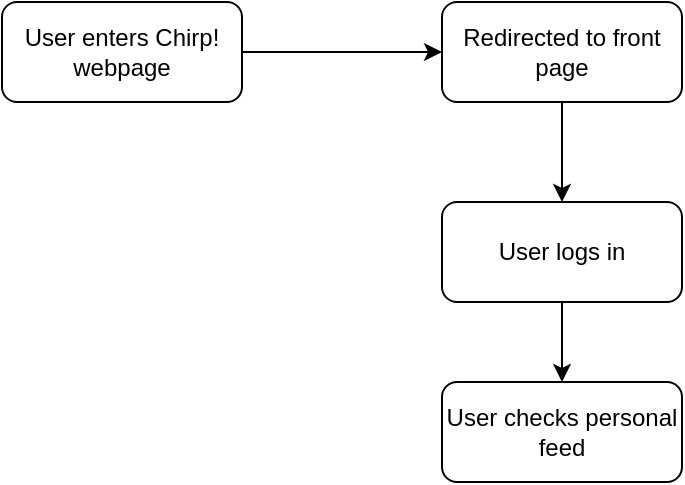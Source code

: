 <mxfile pages="2">
    <diagram name="UnAuthorized" id="7iGA7By36Y4b0SoPhv3E">
        <mxGraphModel dx="816" dy="312" grid="1" gridSize="10" guides="1" tooltips="1" connect="1" arrows="1" fold="1" page="1" pageScale="1" pageWidth="827" pageHeight="1169" math="0" shadow="0">
            <root>
                <mxCell id="0"/>
                <mxCell id="1" parent="0"/>
                <mxCell id="LNXX1sQD1SwC8qZikEQW-3" style="edgeStyle=orthogonalEdgeStyle;rounded=0;orthogonalLoop=1;jettySize=auto;html=1;exitX=1;exitY=0.5;exitDx=0;exitDy=0;entryX=0;entryY=0.5;entryDx=0;entryDy=0;" parent="1" source="LNXX1sQD1SwC8qZikEQW-1" target="LNXX1sQD1SwC8qZikEQW-2" edge="1">
                    <mxGeometry relative="1" as="geometry"/>
                </mxCell>
                <mxCell id="LNXX1sQD1SwC8qZikEQW-1" value="User enters Chirp! webpage" style="rounded=1;whiteSpace=wrap;html=1;" parent="1" vertex="1">
                    <mxGeometry x="120" y="550" width="120" height="50" as="geometry"/>
                </mxCell>
                <mxCell id="LNXX1sQD1SwC8qZikEQW-5" style="edgeStyle=orthogonalEdgeStyle;rounded=0;orthogonalLoop=1;jettySize=auto;html=1;exitX=0.5;exitY=1;exitDx=0;exitDy=0;entryX=0.5;entryY=0;entryDx=0;entryDy=0;" parent="1" source="LNXX1sQD1SwC8qZikEQW-2" target="LNXX1sQD1SwC8qZikEQW-4" edge="1">
                    <mxGeometry relative="1" as="geometry"/>
                </mxCell>
                <mxCell id="LNXX1sQD1SwC8qZikEQW-2" value="Redirected to front page" style="rounded=1;whiteSpace=wrap;html=1;" parent="1" vertex="1">
                    <mxGeometry x="340" y="550" width="120" height="50" as="geometry"/>
                </mxCell>
                <mxCell id="LNXX1sQD1SwC8qZikEQW-8" style="edgeStyle=orthogonalEdgeStyle;rounded=0;orthogonalLoop=1;jettySize=auto;html=1;exitX=0.5;exitY=1;exitDx=0;exitDy=0;entryX=0.5;entryY=0;entryDx=0;entryDy=0;" parent="1" source="LNXX1sQD1SwC8qZikEQW-4" target="LNXX1sQD1SwC8qZikEQW-6" edge="1">
                    <mxGeometry relative="1" as="geometry"/>
                </mxCell>
                <mxCell id="LNXX1sQD1SwC8qZikEQW-4" value="User logs in" style="rounded=1;whiteSpace=wrap;html=1;" parent="1" vertex="1">
                    <mxGeometry x="340" y="650" width="120" height="50" as="geometry"/>
                </mxCell>
                <mxCell id="LNXX1sQD1SwC8qZikEQW-6" value="User checks personal feed" style="rounded=1;whiteSpace=wrap;html=1;" parent="1" vertex="1">
                    <mxGeometry x="340" y="740" width="120" height="50" as="geometry"/>
                </mxCell>
            </root>
        </mxGraphModel>
    </diagram>
    <diagram id="HDTLSbS6-kCpyjszzW7G" name="Authorized">
        <mxGraphModel dx="1018" dy="767" grid="1" gridSize="10" guides="1" tooltips="1" connect="1" arrows="1" fold="1" page="1" pageScale="1" pageWidth="827" pageHeight="1169" math="0" shadow="0">
            <root>
                <mxCell id="0"/>
                <mxCell id="1" parent="0"/>
                <mxCell id="O9Tvdmm-pz5Xp2jqDVTU-1" style="edgeStyle=orthogonalEdgeStyle;rounded=0;orthogonalLoop=1;jettySize=auto;html=1;exitX=0.5;exitY=1;exitDx=0;exitDy=0;entryX=0.5;entryY=0;entryDx=0;entryDy=0;" edge="1" parent="1" source="O9Tvdmm-pz5Xp2jqDVTU-2" target="O9Tvdmm-pz5Xp2jqDVTU-5">
                    <mxGeometry relative="1" as="geometry"/>
                </mxCell>
                <mxCell id="O9Tvdmm-pz5Xp2jqDVTU-2" value="User enters Chirp! webpage" style="rounded=1;whiteSpace=wrap;html=1;" vertex="1" parent="1">
                    <mxGeometry x="340" y="440" width="120" height="50" as="geometry"/>
                </mxCell>
                <mxCell id="O9Tvdmm-pz5Xp2jqDVTU-3" style="edgeStyle=orthogonalEdgeStyle;rounded=0;orthogonalLoop=1;jettySize=auto;html=1;exitX=0.5;exitY=1;exitDx=0;exitDy=0;entryX=0.5;entryY=0;entryDx=0;entryDy=0;" edge="1" parent="1" source="O9Tvdmm-pz5Xp2jqDVTU-5" target="O9Tvdmm-pz5Xp2jqDVTU-7">
                    <mxGeometry relative="1" as="geometry"/>
                </mxCell>
                <mxCell id="O9Tvdmm-pz5Xp2jqDVTU-4" value="Cookies ensure user is already&lt;div&gt;recognized and logged in&lt;/div&gt;" style="edgeStyle=orthogonalEdgeStyle;rounded=0;orthogonalLoop=1;jettySize=auto;html=1;exitX=0;exitY=0.5;exitDx=0;exitDy=0;entryX=0;entryY=0.5;entryDx=0;entryDy=0;" edge="1" parent="1" source="O9Tvdmm-pz5Xp2jqDVTU-5" target="O9Tvdmm-pz5Xp2jqDVTU-8">
                    <mxGeometry relative="1" as="geometry">
                        <Array as="points">
                            <mxPoint x="260" y="575"/>
                            <mxPoint x="260" y="765"/>
                        </Array>
                    </mxGeometry>
                </mxCell>
                <mxCell id="O9Tvdmm-pz5Xp2jqDVTU-5" value="Redirected to front page" style="rounded=1;whiteSpace=wrap;html=1;" vertex="1" parent="1">
                    <mxGeometry x="340" y="550" width="120" height="50" as="geometry"/>
                </mxCell>
                <mxCell id="O9Tvdmm-pz5Xp2jqDVTU-6" style="edgeStyle=orthogonalEdgeStyle;rounded=0;orthogonalLoop=1;jettySize=auto;html=1;exitX=0.5;exitY=1;exitDx=0;exitDy=0;entryX=0.5;entryY=0;entryDx=0;entryDy=0;" edge="1" parent="1" source="O9Tvdmm-pz5Xp2jqDVTU-7" target="O9Tvdmm-pz5Xp2jqDVTU-8">
                    <mxGeometry relative="1" as="geometry"/>
                </mxCell>
                <mxCell id="O9Tvdmm-pz5Xp2jqDVTU-7" value="User logs in" style="rounded=1;whiteSpace=wrap;html=1;" vertex="1" parent="1">
                    <mxGeometry x="340" y="650" width="120" height="50" as="geometry"/>
                </mxCell>
                <mxCell id="O9Tvdmm-pz5Xp2jqDVTU-8" value="User checks personal feed" style="rounded=1;whiteSpace=wrap;html=1;" vertex="1" parent="1">
                    <mxGeometry x="340" y="740" width="120" height="50" as="geometry"/>
                </mxCell>
            </root>
        </mxGraphModel>
    </diagram>
</mxfile>          <mxGeometry relative="1" as="geometry">
            <mxPoint x="920" y="575" as="targetPoint" />
          </mxGeometry>
        </mxCell>
        <mxCell id="ZbCrw22ewM9lhoEVSEWy-13" value="Redirected to front page as logged in user" style="rounded=1;whiteSpace=wrap;html=1;" vertex="1" parent="1">
          <mxGeometry x="650" y="550" width="120" height="50" as="geometry" />
        </mxCell>
        <mxCell id="ZbCrw22ewM9lhoEVSEWy-17" style="edgeStyle=orthogonalEdgeStyle;rounded=0;orthogonalLoop=1;jettySize=auto;html=1;exitX=0.5;exitY=1;exitDx=0;exitDy=0;entryX=0.5;entryY=0;entryDx=0;entryDy=0;" edge="1" parent="1" source="ZbCrw22ewM9lhoEVSEWy-16" target="ZbCrw22ewM9lhoEVSEWy-13">
          <mxGeometry relative="1" as="geometry" />
        </mxCell>
        <mxCell id="ZbCrw22ewM9lhoEVSEWy-16" value="" style="ellipse;whiteSpace=wrap;html=1;aspect=fixed;fillColor=#000000;" vertex="1" parent="1">
          <mxGeometry x="705" y="470" width="10" height="10" as="geometry" />
        </mxCell>
      </root>
    </mxGraphModel>
  </diagram>
  <diagram id="HDTLSbS6-kCpyjszzW7G" name="Authorized">
    <mxGraphModel dx="1018" dy="767" grid="1" gridSize="10" guides="1" tooltips="1" connect="1" arrows="1" fold="1" page="1" pageScale="1" pageWidth="827" pageHeight="1169" math="0" shadow="0">
      <root>
        <mxCell id="0" />
        <mxCell id="1" parent="0" />
        <mxCell id="O9Tvdmm-pz5Xp2jqDVTU-1" style="edgeStyle=orthogonalEdgeStyle;rounded=0;orthogonalLoop=1;jettySize=auto;html=1;exitX=1;exitY=0.5;exitDx=0;exitDy=0;entryX=0;entryY=0.5;entryDx=0;entryDy=0;" edge="1" parent="1" source="O9Tvdmm-pz5Xp2jqDVTU-2" target="O9Tvdmm-pz5Xp2jqDVTU-5">
          <mxGeometry relative="1" as="geometry">
            <mxPoint x="180" y="655" as="targetPoint" />
          </mxGeometry>
        </mxCell>
        <mxCell id="O9Tvdmm-pz5Xp2jqDVTU-2" value="User enters Chirp! webpage" style="rounded=1;whiteSpace=wrap;html=1;" vertex="1" parent="1">
          <mxGeometry x="10" y="630" width="120" height="50" as="geometry" />
        </mxCell>
        <mxCell id="h-2svV0oDvwfFmuYd04--4" style="edgeStyle=orthogonalEdgeStyle;rounded=0;orthogonalLoop=1;jettySize=auto;html=1;exitX=0.75;exitY=1;exitDx=0;exitDy=0;entryX=0.75;entryY=0;entryDx=0;entryDy=0;" edge="1" parent="1" source="O9Tvdmm-pz5Xp2jqDVTU-5" target="h-2svV0oDvwfFmuYd04--3">
          <mxGeometry relative="1" as="geometry" />
        </mxCell>
        <mxCell id="KwSns8RdnIvroVPjCv_G-3" style="edgeStyle=orthogonalEdgeStyle;rounded=0;orthogonalLoop=1;jettySize=auto;html=1;exitX=1;exitY=0.5;exitDx=0;exitDy=0;entryX=0;entryY=0.5;entryDx=0;entryDy=0;" edge="1" parent="1" source="O9Tvdmm-pz5Xp2jqDVTU-5" target="KwSns8RdnIvroVPjCv_G-2">
          <mxGeometry relative="1" as="geometry" />
        </mxCell>
        <mxCell id="iJu-EpQrBLlYeVXV4sz3-4" style="edgeStyle=orthogonalEdgeStyle;rounded=0;orthogonalLoop=1;jettySize=auto;html=1;exitX=0.5;exitY=0;exitDx=0;exitDy=0;entryX=0.5;entryY=1;entryDx=0;entryDy=0;" edge="1" parent="1" source="O9Tvdmm-pz5Xp2jqDVTU-5" target="iJu-EpQrBLlYeVXV4sz3-3">
          <mxGeometry relative="1" as="geometry" />
        </mxCell>
        <mxCell id="O9Tvdmm-pz5Xp2jqDVTU-5" value="Redirected to front page" style="rounded=1;whiteSpace=wrap;html=1;" vertex="1" parent="1">
          <mxGeometry x="210" y="630" width="120" height="50" as="geometry" />
        </mxCell>
        <mxCell id="O9Tvdmm-pz5Xp2jqDVTU-6" style="edgeStyle=orthogonalEdgeStyle;rounded=0;orthogonalLoop=1;jettySize=auto;html=1;entryX=0;entryY=0.5;entryDx=0;entryDy=0;exitX=1;exitY=0.5;exitDx=0;exitDy=0;" edge="1" parent="1" source="KwSns8RdnIvroVPjCv_G-2" target="O9Tvdmm-pz5Xp2jqDVTU-8">
          <mxGeometry relative="1" as="geometry">
            <mxPoint x="660" y="760" as="sourcePoint" />
          </mxGeometry>
        </mxCell>
        <mxCell id="KwSns8RdnIvroVPjCv_G-5" style="edgeStyle=orthogonalEdgeStyle;rounded=0;orthogonalLoop=1;jettySize=auto;html=1;exitX=0.5;exitY=1;exitDx=0;exitDy=0;entryX=0.5;entryY=0;entryDx=0;entryDy=0;" edge="1" parent="1" source="O9Tvdmm-pz5Xp2jqDVTU-8" target="KwSns8RdnIvroVPjCv_G-4">
          <mxGeometry relative="1" as="geometry" />
        </mxCell>
        <mxCell id="O9Tvdmm-pz5Xp2jqDVTU-8" value="User checks personal feed" style="rounded=1;whiteSpace=wrap;html=1;" vertex="1" parent="1">
          <mxGeometry x="560" y="630" width="120" height="50" as="geometry" />
        </mxCell>
        <mxCell id="h-2svV0oDvwfFmuYd04--5" style="edgeStyle=orthogonalEdgeStyle;rounded=0;orthogonalLoop=1;jettySize=auto;html=1;exitX=0.25;exitY=0;exitDx=0;exitDy=0;entryX=0.25;entryY=1;entryDx=0;entryDy=0;" edge="1" parent="1" source="h-2svV0oDvwfFmuYd04--3" target="O9Tvdmm-pz5Xp2jqDVTU-5">
          <mxGeometry relative="1" as="geometry" />
        </mxCell>
        <mxCell id="h-2svV0oDvwfFmuYd04--3" value="Public timeline" style="rounded=1;whiteSpace=wrap;html=1;" vertex="1" parent="1">
          <mxGeometry x="210" y="720" width="120" height="50" as="geometry" />
        </mxCell>
        <mxCell id="KwSns8RdnIvroVPjCv_G-2" value="User follows another user" style="rounded=1;whiteSpace=wrap;html=1;" vertex="1" parent="1">
          <mxGeometry x="384" y="630" width="120" height="50" as="geometry" />
        </mxCell>
        <mxCell id="KwSns8RdnIvroVPjCv_G-8" style="edgeStyle=orthogonalEdgeStyle;rounded=0;orthogonalLoop=1;jettySize=auto;html=1;exitX=0;exitY=0.5;exitDx=0;exitDy=0;entryX=1;entryY=0.5;entryDx=0;entryDy=0;" edge="1" parent="1" source="KwSns8RdnIvroVPjCv_G-4" target="KwSns8RdnIvroVPjCv_G-7">
          <mxGeometry relative="1" as="geometry" />
        </mxCell>
        <mxCell id="KwSns8RdnIvroVPjCv_G-4" value="User Deletes a cheep" style="rounded=1;whiteSpace=wrap;html=1;" vertex="1" parent="1">
          <mxGeometry x="560" y="720" width="120" height="50" as="geometry" />
        </mxCell>
        <mxCell id="iJu-EpQrBLlYeVXV4sz3-2" style="edgeStyle=orthogonalEdgeStyle;rounded=0;orthogonalLoop=1;jettySize=auto;html=1;exitX=0.5;exitY=1;exitDx=0;exitDy=0;entryX=0.5;entryY=0;entryDx=0;entryDy=0;" edge="1" parent="1" source="KwSns8RdnIvroVPjCv_G-7" target="iJu-EpQrBLlYeVXV4sz3-1">
          <mxGeometry relative="1" as="geometry" />
        </mxCell>
        <mxCell id="KwSns8RdnIvroVPjCv_G-7" value="User goes back to public timeline" style="rounded=1;whiteSpace=wrap;html=1;" vertex="1" parent="1">
          <mxGeometry x="384" y="720" width="120" height="50" as="geometry" />
        </mxCell>
        <mxCell id="E3FET2PtL4sgsEPCjmjj-1" style="edgeStyle=orthogonalEdgeStyle;rounded=0;orthogonalLoop=1;jettySize=auto;html=1;exitX=0;exitY=0.5;exitDx=0;exitDy=0;entryX=0.5;entryY=1;entryDx=0;entryDy=0;" edge="1" parent="1" source="iJu-EpQrBLlYeVXV4sz3-1" target="h-2svV0oDvwfFmuYd04--3">
          <mxGeometry relative="1" as="geometry" />
        </mxCell>
        <mxCell id="iJu-EpQrBLlYeVXV4sz3-1" value="User unfollows another user" style="rounded=1;whiteSpace=wrap;html=1;" vertex="1" parent="1">
          <mxGeometry x="384" y="810" width="120" height="50" as="geometry" />
        </mxCell>
        <mxCell id="iJu-EpQrBLlYeVXV4sz3-6" style="edgeStyle=orthogonalEdgeStyle;rounded=0;orthogonalLoop=1;jettySize=auto;html=1;exitX=1;exitY=0.5;exitDx=0;exitDy=0;entryX=0;entryY=0.5;entryDx=0;entryDy=0;" edge="1" parent="1" source="iJu-EpQrBLlYeVXV4sz3-3" target="iJu-EpQrBLlYeVXV4sz3-5">
          <mxGeometry relative="1" as="geometry" />
        </mxCell>
        <mxCell id="iJu-EpQrBLlYeVXV4sz3-3" value="User enters about me page" style="rounded=1;whiteSpace=wrap;html=1;" vertex="1" parent="1">
          <mxGeometry x="210" y="540" width="120" height="50" as="geometry" />
        </mxCell>
        <mxCell id="iJu-EpQrBLlYeVXV4sz3-8" style="edgeStyle=orthogonalEdgeStyle;rounded=0;orthogonalLoop=1;jettySize=auto;html=1;exitX=1;exitY=0.5;exitDx=0;exitDy=0;entryX=0;entryY=0.5;entryDx=0;entryDy=0;" edge="1" parent="1" source="iJu-EpQrBLlYeVXV4sz3-5" target="iJu-EpQrBLlYeVXV4sz3-7">
          <mxGeometry relative="1" as="geometry" />
        </mxCell>
        <mxCell id="iJu-EpQrBLlYeVXV4sz3-10" style="edgeStyle=orthogonalEdgeStyle;rounded=0;orthogonalLoop=1;jettySize=auto;html=1;exitX=0.5;exitY=0;exitDx=0;exitDy=0;entryX=0.5;entryY=1;entryDx=0;entryDy=0;" edge="1" parent="1" source="iJu-EpQrBLlYeVXV4sz3-5" target="iJu-EpQrBLlYeVXV4sz3-9">
          <mxGeometry relative="1" as="geometry" />
        </mxCell>
        <mxCell id="iJu-EpQrBLlYeVXV4sz3-5" value="User downloads personal information" style="rounded=1;whiteSpace=wrap;html=1;" vertex="1" parent="1">
          <mxGeometry x="384" y="540" width="120" height="50" as="geometry" />
        </mxCell>
        <mxCell id="iJu-EpQrBLlYeVXV4sz3-7" value="Delete userdata function does not exist" style="rounded=1;whiteSpace=wrap;html=1;fillColor=#f8cecc;strokeColor=#b85450;" vertex="1" parent="1">
          <mxGeometry x="560" y="540" width="120" height="50" as="geometry" />
        </mxCell>
        <mxCell id="iJu-EpQrBLlYeVXV4sz3-12" style="edgeStyle=orthogonalEdgeStyle;rounded=0;orthogonalLoop=1;jettySize=auto;html=1;exitX=1;exitY=0.5;exitDx=0;exitDy=0;entryX=0;entryY=0.5;entryDx=0;entryDy=0;" edge="1" parent="1" source="iJu-EpQrBLlYeVXV4sz3-9" target="iJu-EpQrBLlYeVXV4sz3-11">
          <mxGeometry relative="1" as="geometry" />
        </mxCell>
        <mxCell id="iJu-EpQrBLlYeVXV4sz3-9" value="User logs out" style="rounded=1;whiteSpace=wrap;html=1;" vertex="1" parent="1">
          <mxGeometry x="384" y="450" width="120" height="50" as="geometry" />
        </mxCell>
        <mxCell id="iJu-EpQrBLlYeVXV4sz3-11" value="Redirected to login screen" style="rounded=1;whiteSpace=wrap;html=1;" vertex="1" parent="1">
          <mxGeometry x="560" y="450" width="120" height="50" as="geometry" />
        </mxCell>
      </root>
    </mxGraphModel>
  </diagram>
</mxfile>
